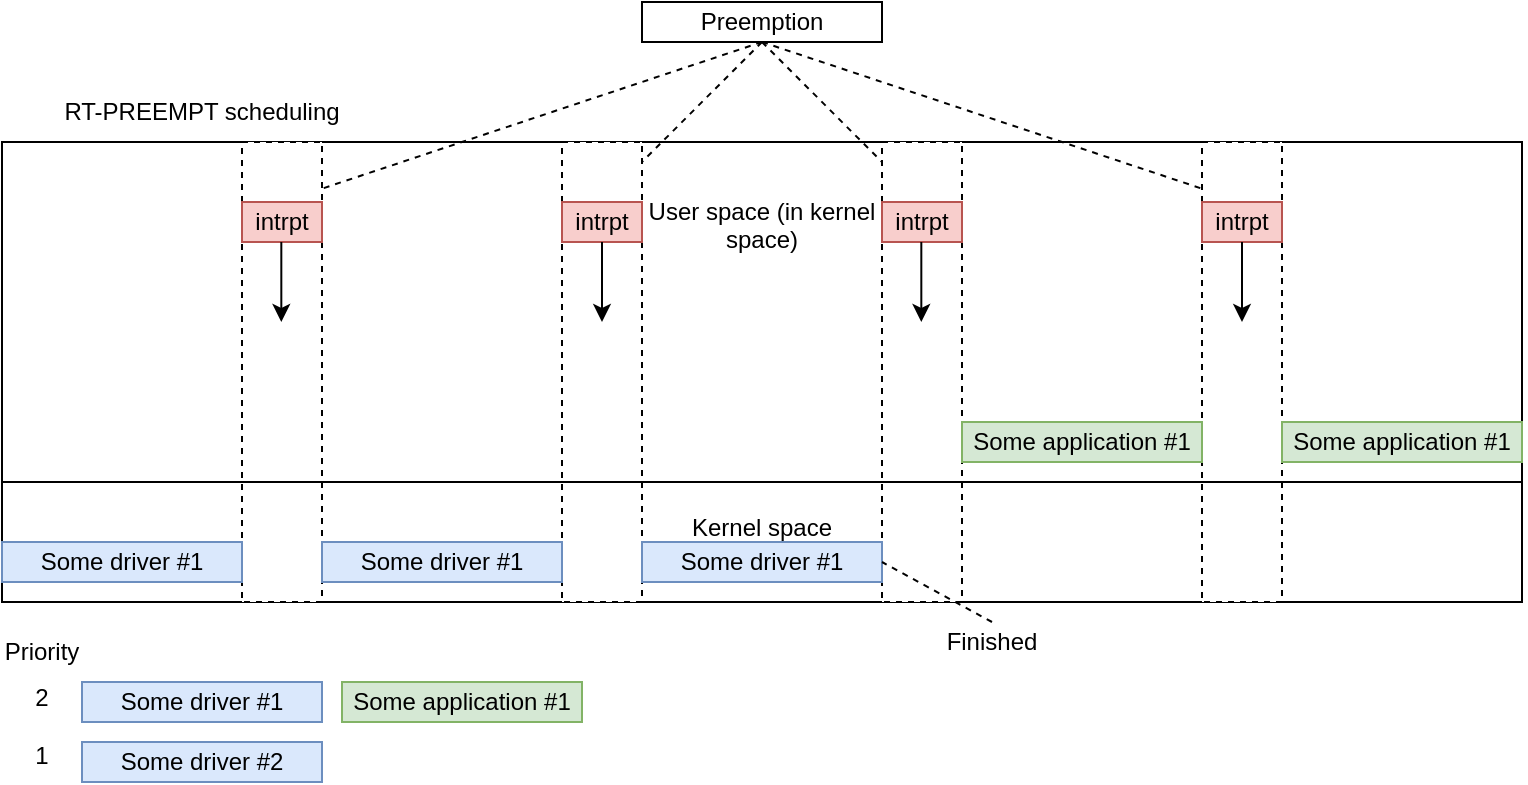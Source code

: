 <mxfile version="17.2.1" type="device"><diagram id="m7MD7TolNuGuk-yY3Ycm" name="Page-1"><mxGraphModel dx="1422" dy="870" grid="1" gridSize="10" guides="1" tooltips="1" connect="1" arrows="1" fold="1" page="1" pageScale="1" pageWidth="850" pageHeight="1100" math="0" shadow="0"><root><mxCell id="0"/><mxCell id="1" parent="0"/><mxCell id="TJD91vDjKBxOq-caFSsj-25" value="Kernel space&lt;br&gt;&lt;br&gt;" style="rounded=0;whiteSpace=wrap;html=1;" parent="1" vertex="1"><mxGeometry x="40" y="800" width="760" height="60" as="geometry"/></mxCell><mxCell id="TJD91vDjKBxOq-caFSsj-1" value="User space (in kernel&lt;br&gt;space)&lt;br&gt;&lt;br&gt;&lt;br&gt;&lt;br&gt;&lt;br&gt;&lt;br&gt;&lt;br&gt;" style="rounded=0;whiteSpace=wrap;html=1;" parent="1" vertex="1"><mxGeometry x="40" y="630" width="760" height="170" as="geometry"/></mxCell><mxCell id="TJD91vDjKBxOq-caFSsj-10" value="Some driver #1" style="rounded=0;whiteSpace=wrap;html=1;fillColor=#dae8fc;strokeColor=#6c8ebf;" parent="1" vertex="1"><mxGeometry x="80" y="900" width="120" height="20" as="geometry"/></mxCell><mxCell id="TJD91vDjKBxOq-caFSsj-11" value="Priority" style="text;html=1;strokeColor=none;fillColor=none;align=center;verticalAlign=middle;whiteSpace=wrap;rounded=0;" parent="1" vertex="1"><mxGeometry x="40" y="870" width="40" height="30" as="geometry"/></mxCell><mxCell id="TJD91vDjKBxOq-caFSsj-12" value="&lt;br&gt;2&lt;br&gt;&lt;br&gt;1" style="text;html=1;strokeColor=none;fillColor=none;align=center;verticalAlign=middle;whiteSpace=wrap;rounded=0;" parent="1" vertex="1"><mxGeometry x="40" y="900" width="40" height="30" as="geometry"/></mxCell><mxCell id="TJD91vDjKBxOq-caFSsj-30" style="edgeStyle=none;rounded=0;orthogonalLoop=1;jettySize=auto;html=1;exitX=0.5;exitY=1;exitDx=0;exitDy=0;entryX=0.5;entryY=0;entryDx=0;entryDy=0;dashed=1;endArrow=none;endFill=0;" parent="1" source="TJD91vDjKBxOq-caFSsj-27" target="TJD91vDjKBxOq-caFSsj-17" edge="1"><mxGeometry relative="1" as="geometry"/></mxCell><mxCell id="TJD91vDjKBxOq-caFSsj-31" style="edgeStyle=none;rounded=0;orthogonalLoop=1;jettySize=auto;html=1;exitX=0.5;exitY=1;exitDx=0;exitDy=0;entryX=0.5;entryY=0;entryDx=0;entryDy=0;dashed=1;endArrow=none;endFill=0;" parent="1" source="TJD91vDjKBxOq-caFSsj-27" target="TJD91vDjKBxOq-caFSsj-22" edge="1"><mxGeometry relative="1" as="geometry"/></mxCell><mxCell id="TJD91vDjKBxOq-caFSsj-27" value="Preemption" style="rounded=0;whiteSpace=wrap;html=1;" parent="1" vertex="1"><mxGeometry x="360" y="560" width="120" height="20" as="geometry"/></mxCell><mxCell id="rzCJn7eAqnTeJwABy27y-2" value="RT-PREEMPT scheduling" style="text;html=1;strokeColor=none;fillColor=none;align=center;verticalAlign=middle;whiteSpace=wrap;rounded=0;" parent="1" vertex="1"><mxGeometry x="40" y="600" width="200" height="30" as="geometry"/></mxCell><mxCell id="7MoKoZQsQXy_o70Oj35O-2" value="Some driver #2" style="rounded=0;whiteSpace=wrap;html=1;fillColor=#dae8fc;strokeColor=#6c8ebf;" vertex="1" parent="1"><mxGeometry x="80" y="930" width="120" height="20" as="geometry"/></mxCell><mxCell id="7MoKoZQsQXy_o70Oj35O-6" value="Some application #1" style="rounded=0;whiteSpace=wrap;html=1;fillColor=#d5e8d4;strokeColor=#82b366;" vertex="1" parent="1"><mxGeometry x="210" y="900" width="120" height="20" as="geometry"/></mxCell><mxCell id="7MoKoZQsQXy_o70Oj35O-7" value="Finished" style="text;html=1;strokeColor=none;fillColor=none;align=center;verticalAlign=middle;whiteSpace=wrap;rounded=0;" vertex="1" parent="1"><mxGeometry x="510" y="870" width="50" height="20" as="geometry"/></mxCell><mxCell id="7MoKoZQsQXy_o70Oj35O-14" style="edgeStyle=none;rounded=0;orthogonalLoop=1;jettySize=auto;html=1;entryX=0.5;entryY=0;entryDx=0;entryDy=0;dashed=1;endArrow=none;endFill=0;exitX=0.5;exitY=1;exitDx=0;exitDy=0;" edge="1" parent="1" target="7MoKoZQsQXy_o70Oj35O-10" source="TJD91vDjKBxOq-caFSsj-27"><mxGeometry relative="1" as="geometry"><mxPoint x="290" y="540" as="sourcePoint"/></mxGeometry></mxCell><mxCell id="7MoKoZQsQXy_o70Oj35O-15" style="edgeStyle=none;rounded=0;orthogonalLoop=1;jettySize=auto;html=1;exitX=0.5;exitY=1;exitDx=0;exitDy=0;entryX=0.5;entryY=0;entryDx=0;entryDy=0;dashed=1;endArrow=none;endFill=0;" edge="1" parent="1" target="7MoKoZQsQXy_o70Oj35O-12" source="TJD91vDjKBxOq-caFSsj-27"><mxGeometry relative="1" as="geometry"><mxPoint x="100" y="580" as="sourcePoint"/></mxGeometry></mxCell><mxCell id="7MoKoZQsQXy_o70Oj35O-18" value="" style="rounded=0;whiteSpace=wrap;html=1;dashed=1;" vertex="1" parent="1"><mxGeometry x="480" y="630" width="40" height="230" as="geometry"/></mxCell><mxCell id="7MoKoZQsQXy_o70Oj35O-19" value="" style="rounded=0;whiteSpace=wrap;html=1;dashed=1;" vertex="1" parent="1"><mxGeometry x="160" y="630" width="40" height="230" as="geometry"/></mxCell><mxCell id="7MoKoZQsQXy_o70Oj35O-20" value="" style="rounded=0;whiteSpace=wrap;html=1;dashed=1;" vertex="1" parent="1"><mxGeometry x="320" y="630" width="40" height="230" as="geometry"/></mxCell><mxCell id="7MoKoZQsQXy_o70Oj35O-21" value="" style="rounded=0;whiteSpace=wrap;html=1;dashed=1;" vertex="1" parent="1"><mxGeometry x="640" y="630" width="40" height="230" as="geometry"/></mxCell><mxCell id="TJD91vDjKBxOq-caFSsj-15" value="Some application #1" style="rounded=0;whiteSpace=wrap;html=1;fillColor=#d5e8d4;strokeColor=#82b366;" parent="1" vertex="1"><mxGeometry x="520" y="770" width="120" height="20" as="geometry"/></mxCell><mxCell id="TJD91vDjKBxOq-caFSsj-17" value="intrpt" style="rounded=0;whiteSpace=wrap;html=1;fillColor=#f8cecc;strokeColor=#b85450;" parent="1" vertex="1"><mxGeometry x="480" y="660" width="40" height="20" as="geometry"/></mxCell><mxCell id="TJD91vDjKBxOq-caFSsj-19" value="" style="endArrow=none;html=1;rounded=0;entryX=0.5;entryY=1;entryDx=0;entryDy=0;endFill=0;startArrow=classic;startFill=1;" parent="1" edge="1"><mxGeometry width="50" height="50" relative="1" as="geometry"><mxPoint x="499.66" y="720" as="sourcePoint"/><mxPoint x="499.66" y="680" as="targetPoint"/></mxGeometry></mxCell><mxCell id="TJD91vDjKBxOq-caFSsj-22" value="intrpt" style="rounded=0;whiteSpace=wrap;html=1;fillColor=#f8cecc;strokeColor=#b85450;" parent="1" vertex="1"><mxGeometry x="640" y="660" width="40" height="20" as="geometry"/></mxCell><mxCell id="TJD91vDjKBxOq-caFSsj-23" value="" style="endArrow=none;html=1;rounded=0;entryX=0.5;entryY=1;entryDx=0;entryDy=0;endFill=0;startArrow=classic;startFill=1;" parent="1" target="TJD91vDjKBxOq-caFSsj-22" edge="1"><mxGeometry width="50" height="50" relative="1" as="geometry"><mxPoint x="660" y="720" as="sourcePoint"/><mxPoint x="660" y="690" as="targetPoint"/></mxGeometry></mxCell><mxCell id="7MoKoZQsQXy_o70Oj35O-1" value="Some driver #1" style="rounded=0;whiteSpace=wrap;html=1;fillColor=#dae8fc;strokeColor=#6c8ebf;" vertex="1" parent="1"><mxGeometry x="40" y="830" width="120" height="20" as="geometry"/></mxCell><mxCell id="7MoKoZQsQXy_o70Oj35O-3" value="Some driver #1" style="rounded=0;whiteSpace=wrap;html=1;fillColor=#dae8fc;strokeColor=#6c8ebf;" vertex="1" parent="1"><mxGeometry x="200" y="830" width="120" height="20" as="geometry"/></mxCell><mxCell id="7MoKoZQsQXy_o70Oj35O-4" value="Some driver #1" style="rounded=0;whiteSpace=wrap;html=1;fillColor=#dae8fc;strokeColor=#6c8ebf;" vertex="1" parent="1"><mxGeometry x="360" y="830" width="120" height="20" as="geometry"/></mxCell><mxCell id="7MoKoZQsQXy_o70Oj35O-8" style="rounded=0;orthogonalLoop=1;jettySize=auto;html=1;exitX=0.5;exitY=0;exitDx=0;exitDy=0;entryX=1;entryY=0.5;entryDx=0;entryDy=0;dashed=1;endArrow=none;endFill=0;" edge="1" parent="1" source="7MoKoZQsQXy_o70Oj35O-7" target="7MoKoZQsQXy_o70Oj35O-4"><mxGeometry relative="1" as="geometry"/></mxCell><mxCell id="7MoKoZQsQXy_o70Oj35O-9" value="Some application #1" style="rounded=0;whiteSpace=wrap;html=1;fillColor=#d5e8d4;strokeColor=#82b366;" vertex="1" parent="1"><mxGeometry x="680" y="770" width="120" height="20" as="geometry"/></mxCell><mxCell id="7MoKoZQsQXy_o70Oj35O-10" value="intrpt" style="rounded=0;whiteSpace=wrap;html=1;fillColor=#f8cecc;strokeColor=#b85450;" vertex="1" parent="1"><mxGeometry x="160" y="660" width="40" height="20" as="geometry"/></mxCell><mxCell id="7MoKoZQsQXy_o70Oj35O-11" value="" style="endArrow=none;html=1;rounded=0;entryX=0.5;entryY=1;entryDx=0;entryDy=0;endFill=0;startArrow=classic;startFill=1;" edge="1" parent="1"><mxGeometry width="50" height="50" relative="1" as="geometry"><mxPoint x="179.66" y="720" as="sourcePoint"/><mxPoint x="179.66" y="680" as="targetPoint"/></mxGeometry></mxCell><mxCell id="7MoKoZQsQXy_o70Oj35O-12" value="intrpt" style="rounded=0;whiteSpace=wrap;html=1;fillColor=#f8cecc;strokeColor=#b85450;" vertex="1" parent="1"><mxGeometry x="320" y="660" width="40" height="20" as="geometry"/></mxCell><mxCell id="7MoKoZQsQXy_o70Oj35O-13" value="" style="endArrow=none;html=1;rounded=0;entryX=0.5;entryY=1;entryDx=0;entryDy=0;endFill=0;startArrow=classic;startFill=1;" edge="1" parent="1" target="7MoKoZQsQXy_o70Oj35O-12"><mxGeometry width="50" height="50" relative="1" as="geometry"><mxPoint x="340" y="720" as="sourcePoint"/><mxPoint x="340" y="690" as="targetPoint"/></mxGeometry></mxCell><mxCell id="7MoKoZQsQXy_o70Oj35O-22" value="" style="endArrow=none;html=1;rounded=0;exitX=0;exitY=1;exitDx=0;exitDy=0;entryX=1;entryY=0;entryDx=0;entryDy=0;" edge="1" parent="1" source="TJD91vDjKBxOq-caFSsj-1" target="TJD91vDjKBxOq-caFSsj-25"><mxGeometry width="50" height="50" relative="1" as="geometry"><mxPoint x="520" y="980" as="sourcePoint"/><mxPoint x="570" y="930" as="targetPoint"/></mxGeometry></mxCell></root></mxGraphModel></diagram></mxfile>